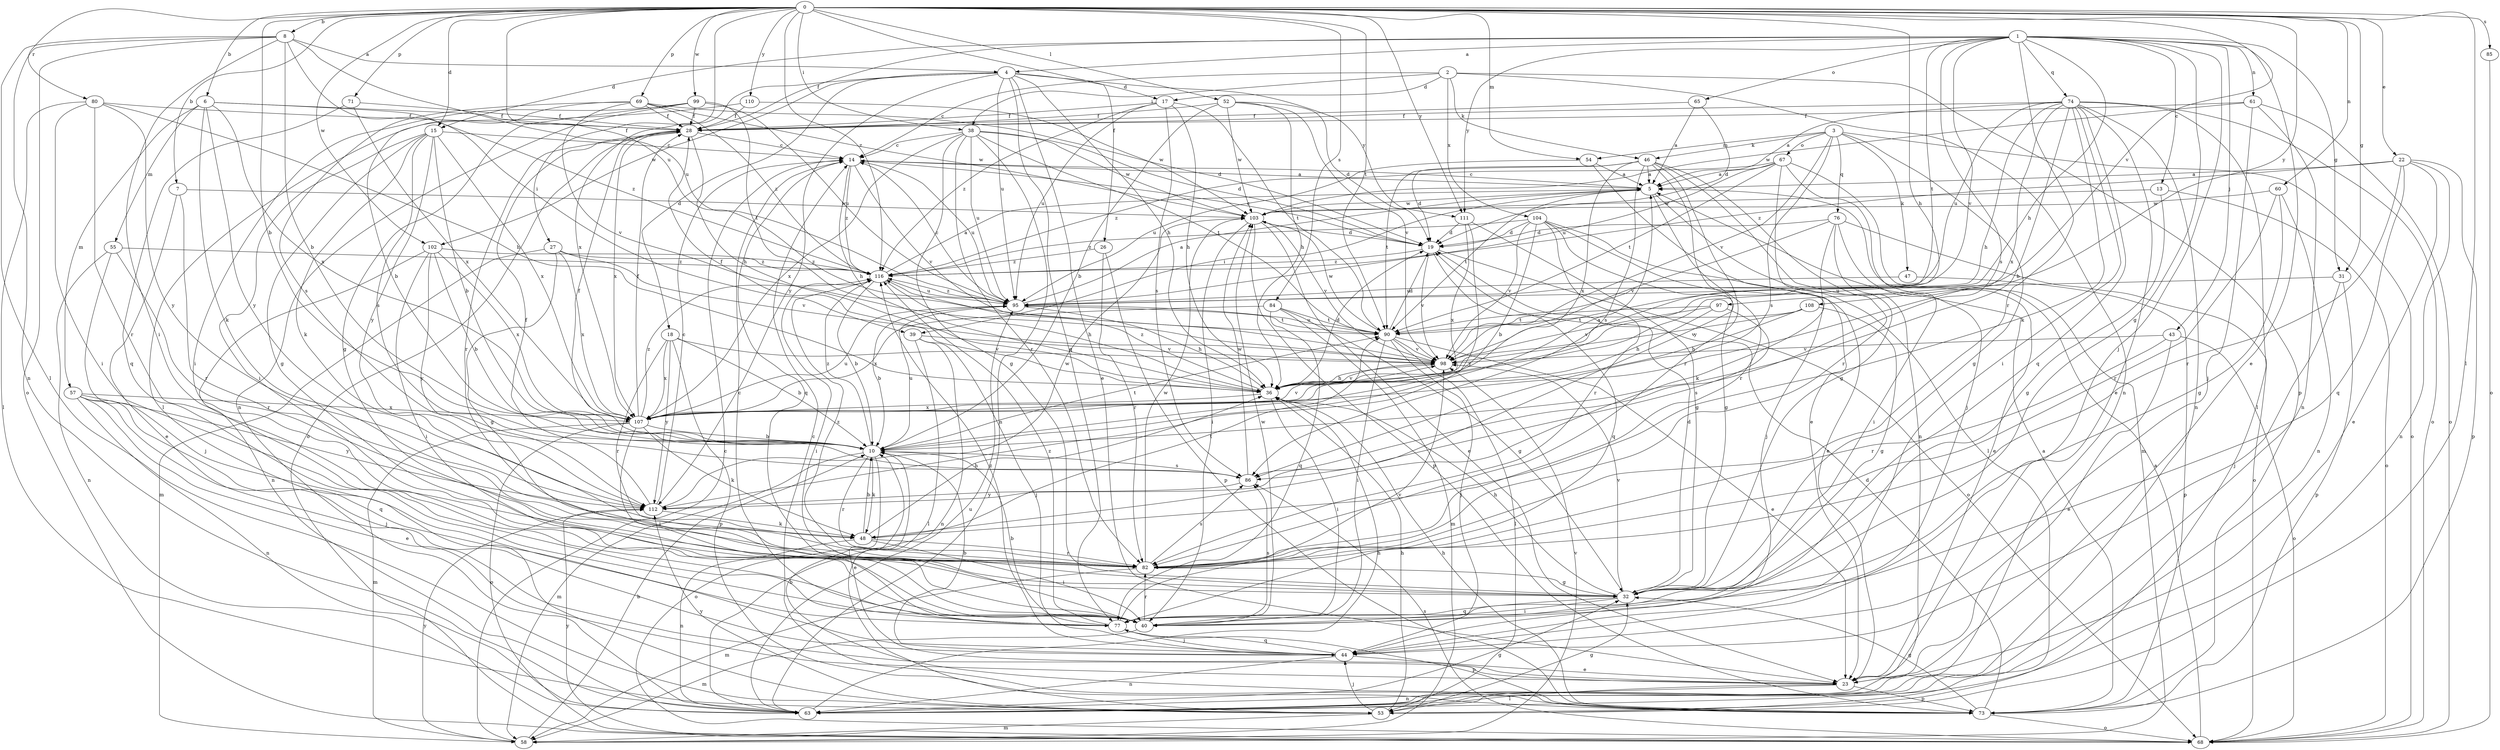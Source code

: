 strict digraph  {
0;
1;
2;
3;
4;
5;
6;
7;
8;
10;
13;
14;
15;
17;
18;
19;
22;
23;
26;
27;
28;
31;
32;
36;
38;
39;
40;
43;
44;
46;
47;
48;
52;
53;
54;
55;
57;
58;
60;
61;
63;
65;
67;
68;
69;
71;
73;
74;
76;
77;
80;
82;
84;
85;
86;
90;
95;
97;
98;
99;
102;
103;
104;
107;
108;
110;
111;
112;
116;
0 -> 6  [label=b];
0 -> 7  [label=b];
0 -> 8  [label=b];
0 -> 10  [label=b];
0 -> 15  [label=d];
0 -> 22  [label=e];
0 -> 26  [label=f];
0 -> 27  [label=f];
0 -> 31  [label=g];
0 -> 36  [label=h];
0 -> 38  [label=i];
0 -> 52  [label=l];
0 -> 53  [label=l];
0 -> 54  [label=m];
0 -> 60  [label=n];
0 -> 69  [label=p];
0 -> 71  [label=p];
0 -> 80  [label=r];
0 -> 84  [label=s];
0 -> 85  [label=s];
0 -> 90  [label=t];
0 -> 95  [label=u];
0 -> 97  [label=v];
0 -> 99  [label=w];
0 -> 102  [label=w];
0 -> 108  [label=y];
0 -> 110  [label=y];
0 -> 111  [label=y];
0 -> 116  [label=z];
1 -> 4  [label=a];
1 -> 13  [label=c];
1 -> 15  [label=d];
1 -> 23  [label=e];
1 -> 28  [label=f];
1 -> 31  [label=g];
1 -> 32  [label=g];
1 -> 36  [label=h];
1 -> 43  [label=j];
1 -> 44  [label=j];
1 -> 61  [label=n];
1 -> 65  [label=o];
1 -> 74  [label=q];
1 -> 82  [label=r];
1 -> 86  [label=s];
1 -> 90  [label=t];
1 -> 98  [label=v];
1 -> 111  [label=y];
2 -> 14  [label=c];
2 -> 17  [label=d];
2 -> 38  [label=i];
2 -> 46  [label=k];
2 -> 63  [label=n];
2 -> 73  [label=p];
2 -> 104  [label=x];
3 -> 32  [label=g];
3 -> 46  [label=k];
3 -> 47  [label=k];
3 -> 54  [label=m];
3 -> 67  [label=o];
3 -> 68  [label=o];
3 -> 76  [label=q];
3 -> 86  [label=s];
3 -> 98  [label=v];
4 -> 17  [label=d];
4 -> 18  [label=d];
4 -> 23  [label=e];
4 -> 36  [label=h];
4 -> 77  [label=q];
4 -> 95  [label=u];
4 -> 102  [label=w];
4 -> 107  [label=x];
4 -> 111  [label=y];
4 -> 112  [label=y];
5 -> 14  [label=c];
5 -> 39  [label=i];
5 -> 53  [label=l];
5 -> 82  [label=r];
5 -> 90  [label=t];
5 -> 103  [label=w];
6 -> 28  [label=f];
6 -> 48  [label=k];
6 -> 55  [label=m];
6 -> 57  [label=m];
6 -> 107  [label=x];
6 -> 112  [label=y];
6 -> 116  [label=z];
7 -> 23  [label=e];
7 -> 82  [label=r];
7 -> 103  [label=w];
8 -> 4  [label=a];
8 -> 10  [label=b];
8 -> 39  [label=i];
8 -> 40  [label=i];
8 -> 53  [label=l];
8 -> 63  [label=n];
8 -> 68  [label=o];
8 -> 95  [label=u];
10 -> 5  [label=a];
10 -> 23  [label=e];
10 -> 28  [label=f];
10 -> 48  [label=k];
10 -> 58  [label=m];
10 -> 68  [label=o];
10 -> 82  [label=r];
10 -> 86  [label=s];
10 -> 90  [label=t];
10 -> 95  [label=u];
10 -> 116  [label=z];
13 -> 32  [label=g];
13 -> 68  [label=o];
13 -> 103  [label=w];
14 -> 5  [label=a];
14 -> 36  [label=h];
14 -> 77  [label=q];
14 -> 95  [label=u];
14 -> 98  [label=v];
14 -> 116  [label=z];
15 -> 10  [label=b];
15 -> 14  [label=c];
15 -> 32  [label=g];
15 -> 40  [label=i];
15 -> 48  [label=k];
15 -> 86  [label=s];
15 -> 107  [label=x];
15 -> 112  [label=y];
17 -> 28  [label=f];
17 -> 36  [label=h];
17 -> 86  [label=s];
17 -> 90  [label=t];
17 -> 95  [label=u];
17 -> 116  [label=z];
18 -> 10  [label=b];
18 -> 73  [label=p];
18 -> 82  [label=r];
18 -> 98  [label=v];
18 -> 107  [label=x];
18 -> 112  [label=y];
19 -> 14  [label=c];
19 -> 68  [label=o];
19 -> 77  [label=q];
19 -> 98  [label=v];
19 -> 116  [label=z];
22 -> 5  [label=a];
22 -> 23  [label=e];
22 -> 63  [label=n];
22 -> 73  [label=p];
22 -> 77  [label=q];
22 -> 82  [label=r];
22 -> 116  [label=z];
23 -> 53  [label=l];
23 -> 63  [label=n];
23 -> 73  [label=p];
26 -> 73  [label=p];
26 -> 82  [label=r];
26 -> 116  [label=z];
27 -> 32  [label=g];
27 -> 58  [label=m];
27 -> 98  [label=v];
27 -> 107  [label=x];
27 -> 116  [label=z];
28 -> 14  [label=c];
28 -> 36  [label=h];
28 -> 68  [label=o];
28 -> 82  [label=r];
28 -> 107  [label=x];
31 -> 44  [label=j];
31 -> 73  [label=p];
31 -> 95  [label=u];
32 -> 19  [label=d];
32 -> 36  [label=h];
32 -> 40  [label=i];
32 -> 77  [label=q];
32 -> 98  [label=v];
36 -> 19  [label=d];
36 -> 28  [label=f];
36 -> 40  [label=i];
36 -> 98  [label=v];
36 -> 107  [label=x];
36 -> 116  [label=z];
38 -> 14  [label=c];
38 -> 19  [label=d];
38 -> 32  [label=g];
38 -> 63  [label=n];
38 -> 82  [label=r];
38 -> 90  [label=t];
38 -> 95  [label=u];
38 -> 103  [label=w];
38 -> 107  [label=x];
39 -> 44  [label=j];
39 -> 53  [label=l];
39 -> 63  [label=n];
39 -> 98  [label=v];
40 -> 58  [label=m];
40 -> 82  [label=r];
40 -> 86  [label=s];
40 -> 103  [label=w];
43 -> 23  [label=e];
43 -> 68  [label=o];
43 -> 82  [label=r];
43 -> 98  [label=v];
44 -> 10  [label=b];
44 -> 23  [label=e];
44 -> 63  [label=n];
44 -> 77  [label=q];
44 -> 116  [label=z];
46 -> 5  [label=a];
46 -> 19  [label=d];
46 -> 32  [label=g];
46 -> 63  [label=n];
46 -> 82  [label=r];
46 -> 86  [label=s];
46 -> 90  [label=t];
46 -> 107  [label=x];
46 -> 112  [label=y];
47 -> 73  [label=p];
47 -> 95  [label=u];
48 -> 10  [label=b];
48 -> 36  [label=h];
48 -> 40  [label=i];
48 -> 63  [label=n];
48 -> 82  [label=r];
48 -> 90  [label=t];
52 -> 10  [label=b];
52 -> 19  [label=d];
52 -> 28  [label=f];
52 -> 36  [label=h];
52 -> 98  [label=v];
52 -> 103  [label=w];
53 -> 32  [label=g];
53 -> 36  [label=h];
53 -> 44  [label=j];
53 -> 58  [label=m];
53 -> 112  [label=y];
54 -> 5  [label=a];
54 -> 23  [label=e];
54 -> 95  [label=u];
55 -> 44  [label=j];
55 -> 63  [label=n];
55 -> 82  [label=r];
55 -> 116  [label=z];
57 -> 23  [label=e];
57 -> 44  [label=j];
57 -> 63  [label=n];
57 -> 77  [label=q];
57 -> 107  [label=x];
57 -> 112  [label=y];
58 -> 10  [label=b];
58 -> 14  [label=c];
58 -> 98  [label=v];
58 -> 112  [label=y];
60 -> 32  [label=g];
60 -> 63  [label=n];
60 -> 82  [label=r];
60 -> 103  [label=w];
61 -> 28  [label=f];
61 -> 44  [label=j];
61 -> 63  [label=n];
61 -> 68  [label=o];
61 -> 103  [label=w];
63 -> 32  [label=g];
63 -> 36  [label=h];
63 -> 95  [label=u];
65 -> 5  [label=a];
65 -> 19  [label=d];
65 -> 28  [label=f];
67 -> 5  [label=a];
67 -> 44  [label=j];
67 -> 58  [label=m];
67 -> 82  [label=r];
67 -> 90  [label=t];
67 -> 95  [label=u];
67 -> 116  [label=z];
68 -> 5  [label=a];
68 -> 86  [label=s];
68 -> 112  [label=y];
69 -> 10  [label=b];
69 -> 19  [label=d];
69 -> 28  [label=f];
69 -> 86  [label=s];
69 -> 98  [label=v];
69 -> 103  [label=w];
69 -> 116  [label=z];
71 -> 28  [label=f];
71 -> 77  [label=q];
71 -> 107  [label=x];
73 -> 5  [label=a];
73 -> 10  [label=b];
73 -> 14  [label=c];
73 -> 19  [label=d];
73 -> 32  [label=g];
73 -> 36  [label=h];
73 -> 68  [label=o];
74 -> 5  [label=a];
74 -> 10  [label=b];
74 -> 23  [label=e];
74 -> 28  [label=f];
74 -> 36  [label=h];
74 -> 40  [label=i];
74 -> 48  [label=k];
74 -> 53  [label=l];
74 -> 63  [label=n];
74 -> 68  [label=o];
74 -> 77  [label=q];
74 -> 95  [label=u];
74 -> 107  [label=x];
76 -> 19  [label=d];
76 -> 23  [label=e];
76 -> 40  [label=i];
76 -> 48  [label=k];
76 -> 68  [label=o];
76 -> 98  [label=v];
77 -> 10  [label=b];
77 -> 14  [label=c];
77 -> 44  [label=j];
77 -> 73  [label=p];
77 -> 98  [label=v];
77 -> 116  [label=z];
80 -> 28  [label=f];
80 -> 36  [label=h];
80 -> 40  [label=i];
80 -> 53  [label=l];
80 -> 82  [label=r];
80 -> 112  [label=y];
82 -> 32  [label=g];
82 -> 58  [label=m];
82 -> 86  [label=s];
82 -> 103  [label=w];
82 -> 116  [label=z];
84 -> 32  [label=g];
84 -> 58  [label=m];
84 -> 77  [label=q];
84 -> 90  [label=t];
84 -> 107  [label=x];
85 -> 68  [label=o];
86 -> 103  [label=w];
86 -> 112  [label=y];
90 -> 19  [label=d];
90 -> 23  [label=e];
90 -> 40  [label=i];
90 -> 44  [label=j];
90 -> 53  [label=l];
90 -> 95  [label=u];
90 -> 98  [label=v];
90 -> 103  [label=w];
95 -> 5  [label=a];
95 -> 10  [label=b];
95 -> 14  [label=c];
95 -> 36  [label=h];
95 -> 90  [label=t];
95 -> 116  [label=z];
97 -> 36  [label=h];
97 -> 86  [label=s];
97 -> 90  [label=t];
97 -> 98  [label=v];
98 -> 36  [label=h];
99 -> 28  [label=f];
99 -> 32  [label=g];
99 -> 40  [label=i];
99 -> 63  [label=n];
99 -> 90  [label=t];
99 -> 95  [label=u];
102 -> 10  [label=b];
102 -> 40  [label=i];
102 -> 63  [label=n];
102 -> 107  [label=x];
102 -> 112  [label=y];
102 -> 116  [label=z];
103 -> 19  [label=d];
103 -> 23  [label=e];
103 -> 40  [label=i];
103 -> 73  [label=p];
103 -> 98  [label=v];
104 -> 10  [label=b];
104 -> 19  [label=d];
104 -> 23  [label=e];
104 -> 32  [label=g];
104 -> 44  [label=j];
104 -> 82  [label=r];
104 -> 98  [label=v];
104 -> 116  [label=z];
107 -> 10  [label=b];
107 -> 28  [label=f];
107 -> 40  [label=i];
107 -> 48  [label=k];
107 -> 58  [label=m];
107 -> 68  [label=o];
107 -> 95  [label=u];
107 -> 98  [label=v];
107 -> 116  [label=z];
108 -> 32  [label=g];
108 -> 36  [label=h];
108 -> 90  [label=t];
108 -> 98  [label=v];
110 -> 28  [label=f];
110 -> 53  [label=l];
110 -> 103  [label=w];
111 -> 19  [label=d];
111 -> 32  [label=g];
111 -> 107  [label=x];
111 -> 112  [label=y];
112 -> 14  [label=c];
112 -> 28  [label=f];
112 -> 48  [label=k];
112 -> 103  [label=w];
116 -> 5  [label=a];
116 -> 10  [label=b];
116 -> 36  [label=h];
116 -> 40  [label=i];
116 -> 95  [label=u];
}
